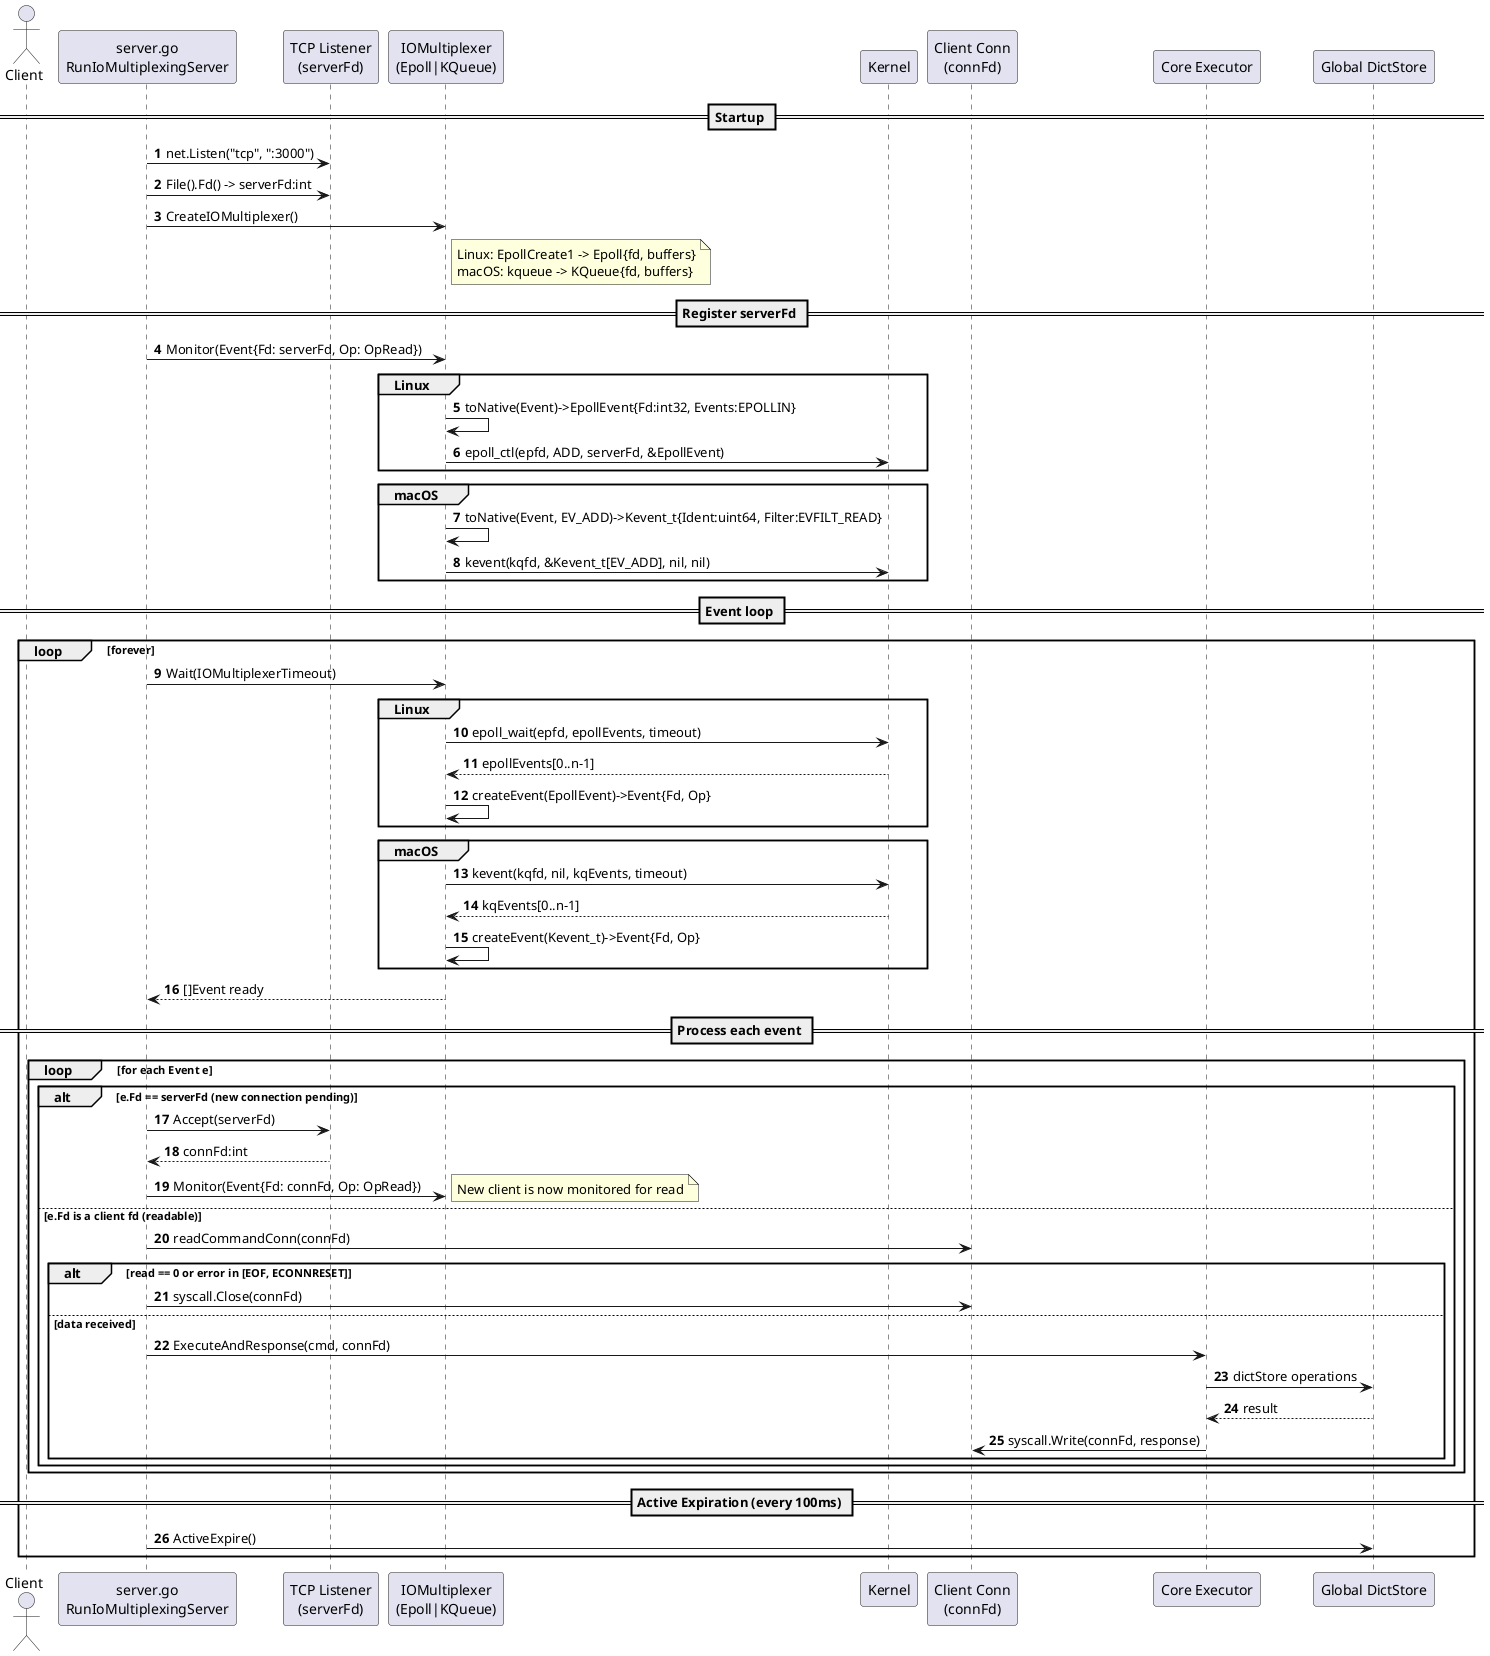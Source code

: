 @startuml
autonumber
actor Client

participant "server.go\nRunIoMultiplexingServer" as S
participant "TCP Listener\n(serverFd)" as L
participant "IOMultiplexer\n(Epoll|KQueue)" as M
participant "Kernel" as K
participant "Client Conn\n(connFd)" as C
participant "Core Executor" as E
participant "Global DictStore" as D

== Startup ==
S -> L: net.Listen("tcp", ":3000")
S -> L: File().Fd() -> serverFd:int
S -> M: CreateIOMultiplexer()
note right of M
  Linux: EpollCreate1 -> Epoll{fd, buffers}
  macOS: kqueue -> KQueue{fd, buffers}
end note

== Register serverFd ==
S -> M: Monitor(Event{Fd: serverFd, Op: OpRead})
group Linux
  M -> M: toNative(Event)->EpollEvent{Fd:int32, Events:EPOLLIN}
  M -> K: epoll_ctl(epfd, ADD, serverFd, &EpollEvent)
end
group macOS
  M -> M: toNative(Event, EV_ADD)->Kevent_t{Ident:uint64, Filter:EVFILT_READ}
  M -> K: kevent(kqfd, &Kevent_t[EV_ADD], nil, nil)
end

== Event loop ==
loop forever
  S -> M: Wait(IOMultiplexerTimeout)
  group Linux
    M -> K: epoll_wait(epfd, epollEvents, timeout)
    K --> M: epollEvents[0..n-1]
    M -> M: createEvent(EpollEvent)->Event{Fd, Op}
  end
  group macOS
    M -> K: kevent(kqfd, nil, kqEvents, timeout)
    K --> M: kqEvents[0..n-1]
    M -> M: createEvent(Kevent_t)->Event{Fd, Op}
  end
  M --> S: []Event ready
  
  == Process each event ==
  loop for each Event e
    alt e.Fd == serverFd (new connection pending)
      S -> L: Accept(serverFd)
      L --> S: connFd:int
      S -> M: Monitor(Event{Fd: connFd, Op: OpRead})
      note right
        New client is now monitored for read
      end note
    else e.Fd is a client fd (readable)
      S -> C: readCommandConn(connFd)
      alt read == 0 or error in [EOF, ECONNRESET]
        S -> C: syscall.Close(connFd)
      else data received
        S -> E: ExecuteAndResponse(cmd, connFd)
        E -> D: dictStore operations
        D --> E: result
        E -> C: syscall.Write(connFd, response)
      end
    end
  end
  
  == Active Expiration (every 100ms) ==
  S -> D: ActiveExpire()
end
@enduml